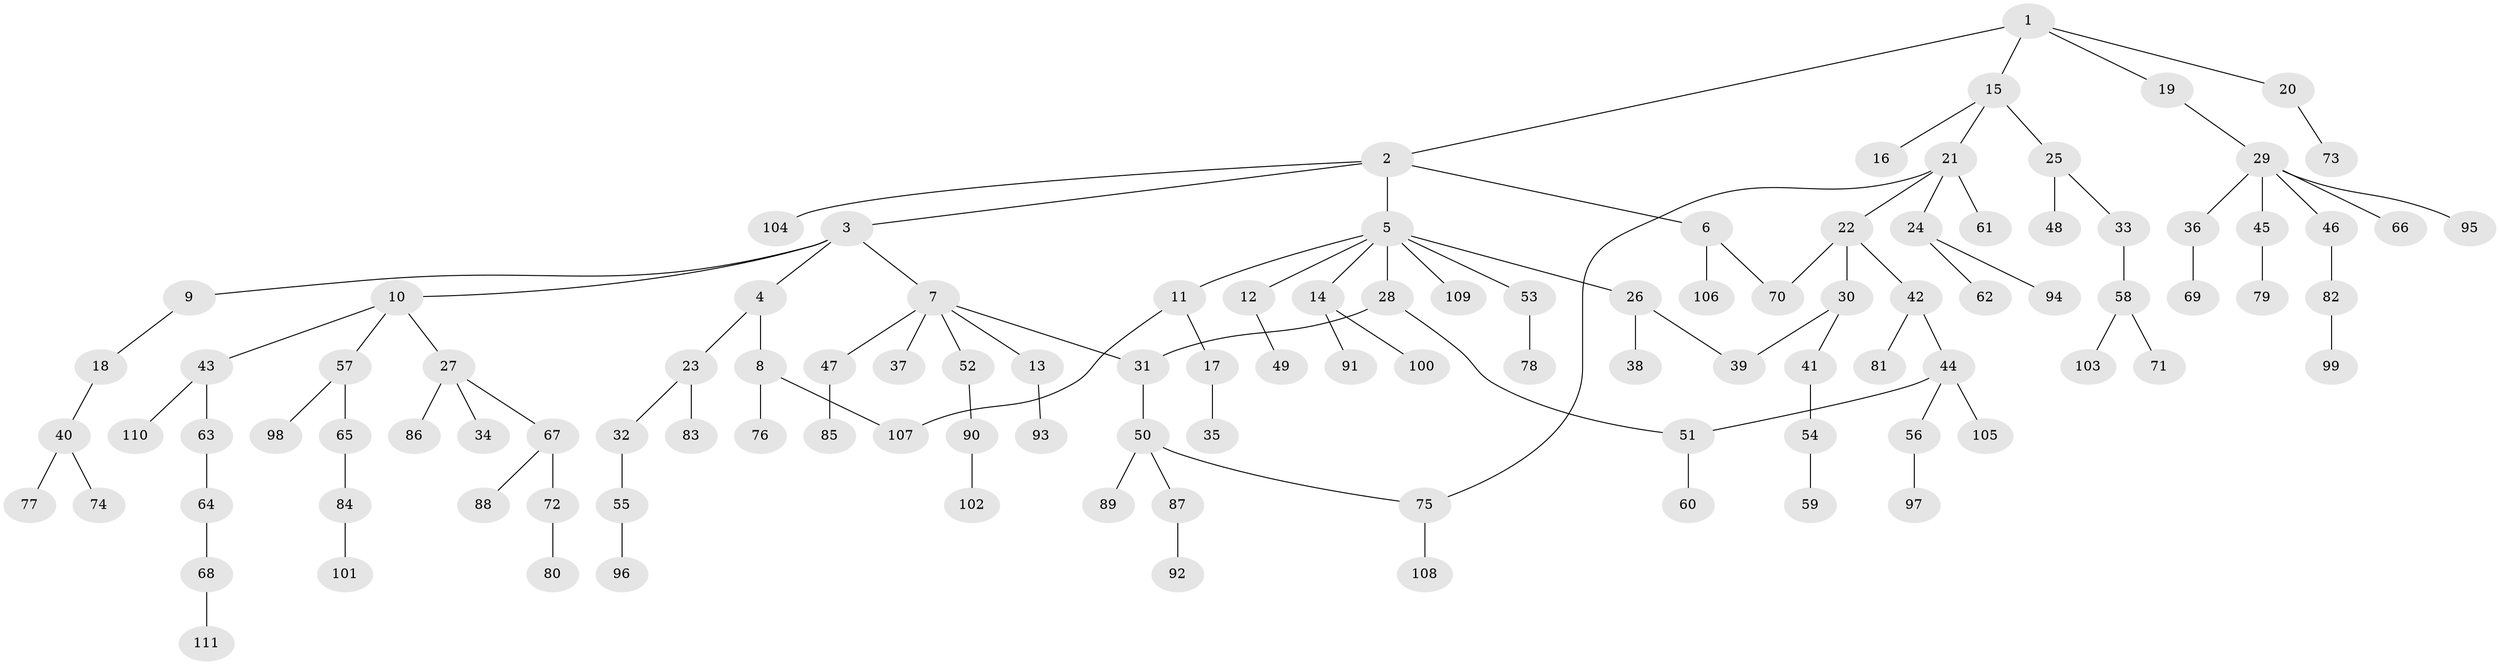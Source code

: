 // coarse degree distribution, {4: 0.05194805194805195, 11: 0.012987012987012988, 9: 0.012987012987012988, 2: 0.33766233766233766, 5: 0.025974025974025976, 3: 0.07792207792207792, 1: 0.45454545454545453, 6: 0.012987012987012988, 7: 0.012987012987012988}
// Generated by graph-tools (version 1.1) at 2025/51/02/27/25 19:51:38]
// undirected, 111 vertices, 116 edges
graph export_dot {
graph [start="1"]
  node [color=gray90,style=filled];
  1;
  2;
  3;
  4;
  5;
  6;
  7;
  8;
  9;
  10;
  11;
  12;
  13;
  14;
  15;
  16;
  17;
  18;
  19;
  20;
  21;
  22;
  23;
  24;
  25;
  26;
  27;
  28;
  29;
  30;
  31;
  32;
  33;
  34;
  35;
  36;
  37;
  38;
  39;
  40;
  41;
  42;
  43;
  44;
  45;
  46;
  47;
  48;
  49;
  50;
  51;
  52;
  53;
  54;
  55;
  56;
  57;
  58;
  59;
  60;
  61;
  62;
  63;
  64;
  65;
  66;
  67;
  68;
  69;
  70;
  71;
  72;
  73;
  74;
  75;
  76;
  77;
  78;
  79;
  80;
  81;
  82;
  83;
  84;
  85;
  86;
  87;
  88;
  89;
  90;
  91;
  92;
  93;
  94;
  95;
  96;
  97;
  98;
  99;
  100;
  101;
  102;
  103;
  104;
  105;
  106;
  107;
  108;
  109;
  110;
  111;
  1 -- 2;
  1 -- 15;
  1 -- 19;
  1 -- 20;
  2 -- 3;
  2 -- 5;
  2 -- 6;
  2 -- 104;
  3 -- 4;
  3 -- 7;
  3 -- 9;
  3 -- 10;
  4 -- 8;
  4 -- 23;
  5 -- 11;
  5 -- 12;
  5 -- 14;
  5 -- 26;
  5 -- 28;
  5 -- 53;
  5 -- 109;
  6 -- 70;
  6 -- 106;
  7 -- 13;
  7 -- 37;
  7 -- 47;
  7 -- 52;
  7 -- 31;
  8 -- 76;
  8 -- 107;
  9 -- 18;
  10 -- 27;
  10 -- 43;
  10 -- 57;
  11 -- 17;
  11 -- 107;
  12 -- 49;
  13 -- 93;
  14 -- 91;
  14 -- 100;
  15 -- 16;
  15 -- 21;
  15 -- 25;
  17 -- 35;
  18 -- 40;
  19 -- 29;
  20 -- 73;
  21 -- 22;
  21 -- 24;
  21 -- 61;
  21 -- 75;
  22 -- 30;
  22 -- 42;
  22 -- 70;
  23 -- 32;
  23 -- 83;
  24 -- 62;
  24 -- 94;
  25 -- 33;
  25 -- 48;
  26 -- 38;
  26 -- 39;
  27 -- 34;
  27 -- 67;
  27 -- 86;
  28 -- 31;
  28 -- 51;
  29 -- 36;
  29 -- 45;
  29 -- 46;
  29 -- 66;
  29 -- 95;
  30 -- 39;
  30 -- 41;
  31 -- 50;
  32 -- 55;
  33 -- 58;
  36 -- 69;
  40 -- 74;
  40 -- 77;
  41 -- 54;
  42 -- 44;
  42 -- 81;
  43 -- 63;
  43 -- 110;
  44 -- 56;
  44 -- 105;
  44 -- 51;
  45 -- 79;
  46 -- 82;
  47 -- 85;
  50 -- 87;
  50 -- 89;
  50 -- 75;
  51 -- 60;
  52 -- 90;
  53 -- 78;
  54 -- 59;
  55 -- 96;
  56 -- 97;
  57 -- 65;
  57 -- 98;
  58 -- 71;
  58 -- 103;
  63 -- 64;
  64 -- 68;
  65 -- 84;
  67 -- 72;
  67 -- 88;
  68 -- 111;
  72 -- 80;
  75 -- 108;
  82 -- 99;
  84 -- 101;
  87 -- 92;
  90 -- 102;
}
